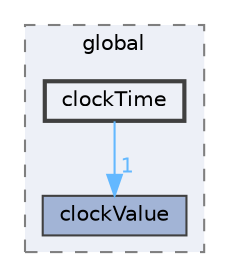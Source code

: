 digraph "src/OpenFOAM/global/clockTime"
{
 // LATEX_PDF_SIZE
  bgcolor="transparent";
  edge [fontname=Helvetica,fontsize=10,labelfontname=Helvetica,labelfontsize=10];
  node [fontname=Helvetica,fontsize=10,shape=box,height=0.2,width=0.4];
  compound=true
  subgraph clusterdir_8583492183f4d27c76555f8f333dd07b {
    graph [ bgcolor="#edf0f7", pencolor="grey50", label="global", fontname=Helvetica,fontsize=10 style="filled,dashed", URL="dir_8583492183f4d27c76555f8f333dd07b.html",tooltip=""]
  dir_a0379dfa97e423990f824c6448e80195 [label="clockValue", fillcolor="#a2b4d6", color="grey25", style="filled", URL="dir_a0379dfa97e423990f824c6448e80195.html",tooltip=""];
  dir_4730ae0fce5f0ea084f9e136244c66cb [label="clockTime", fillcolor="#edf0f7", color="grey25", style="filled,bold", URL="dir_4730ae0fce5f0ea084f9e136244c66cb.html",tooltip=""];
  }
  dir_4730ae0fce5f0ea084f9e136244c66cb->dir_a0379dfa97e423990f824c6448e80195 [headlabel="1", labeldistance=1.5 headhref="dir_000496_000497.html" href="dir_000496_000497.html" color="steelblue1" fontcolor="steelblue1"];
}
